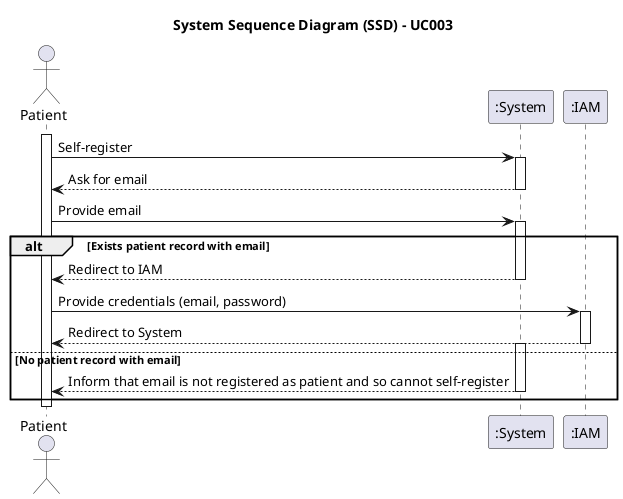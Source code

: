 @startuml uc003-system-sequence-diagram

title System Sequence Diagram (SSD) - UC003
actor Patient as Patient
participant ":System" as System
participant ":IAM" as IAM

activate Patient

    Patient -> System: Self-register

    activate System

        System --> Patient: Ask for email

    deactivate System

    Patient -> System: Provide email

    alt Exists patient record with email

        activate System

            System --> Patient: Redirect to IAM

        deactivate System

        Patient -> IAM: Provide credentials (email, password)

        activate IAM

            IAM --> Patient: Redirect to System

        deactivate IAM

    else No patient record with email

        activate System

            System --> Patient: Inform that email is not registered as patient and so cannot self-register

        deactivate System

    end

deactivate Patient

@enduml